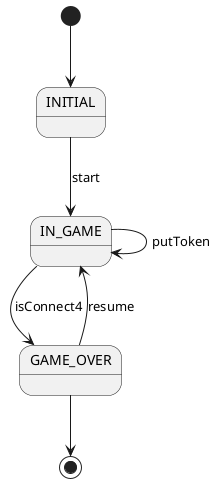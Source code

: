 @startuml Connect4


[*] --> INITIAL
INITIAL --> IN_GAME : start
IN_GAME --> IN_GAME : putToken
IN_GAME --> GAME_OVER : isConnect4
GAME_OVER --> IN_GAME : resume
GAME_OVER --> [*]
@enduml